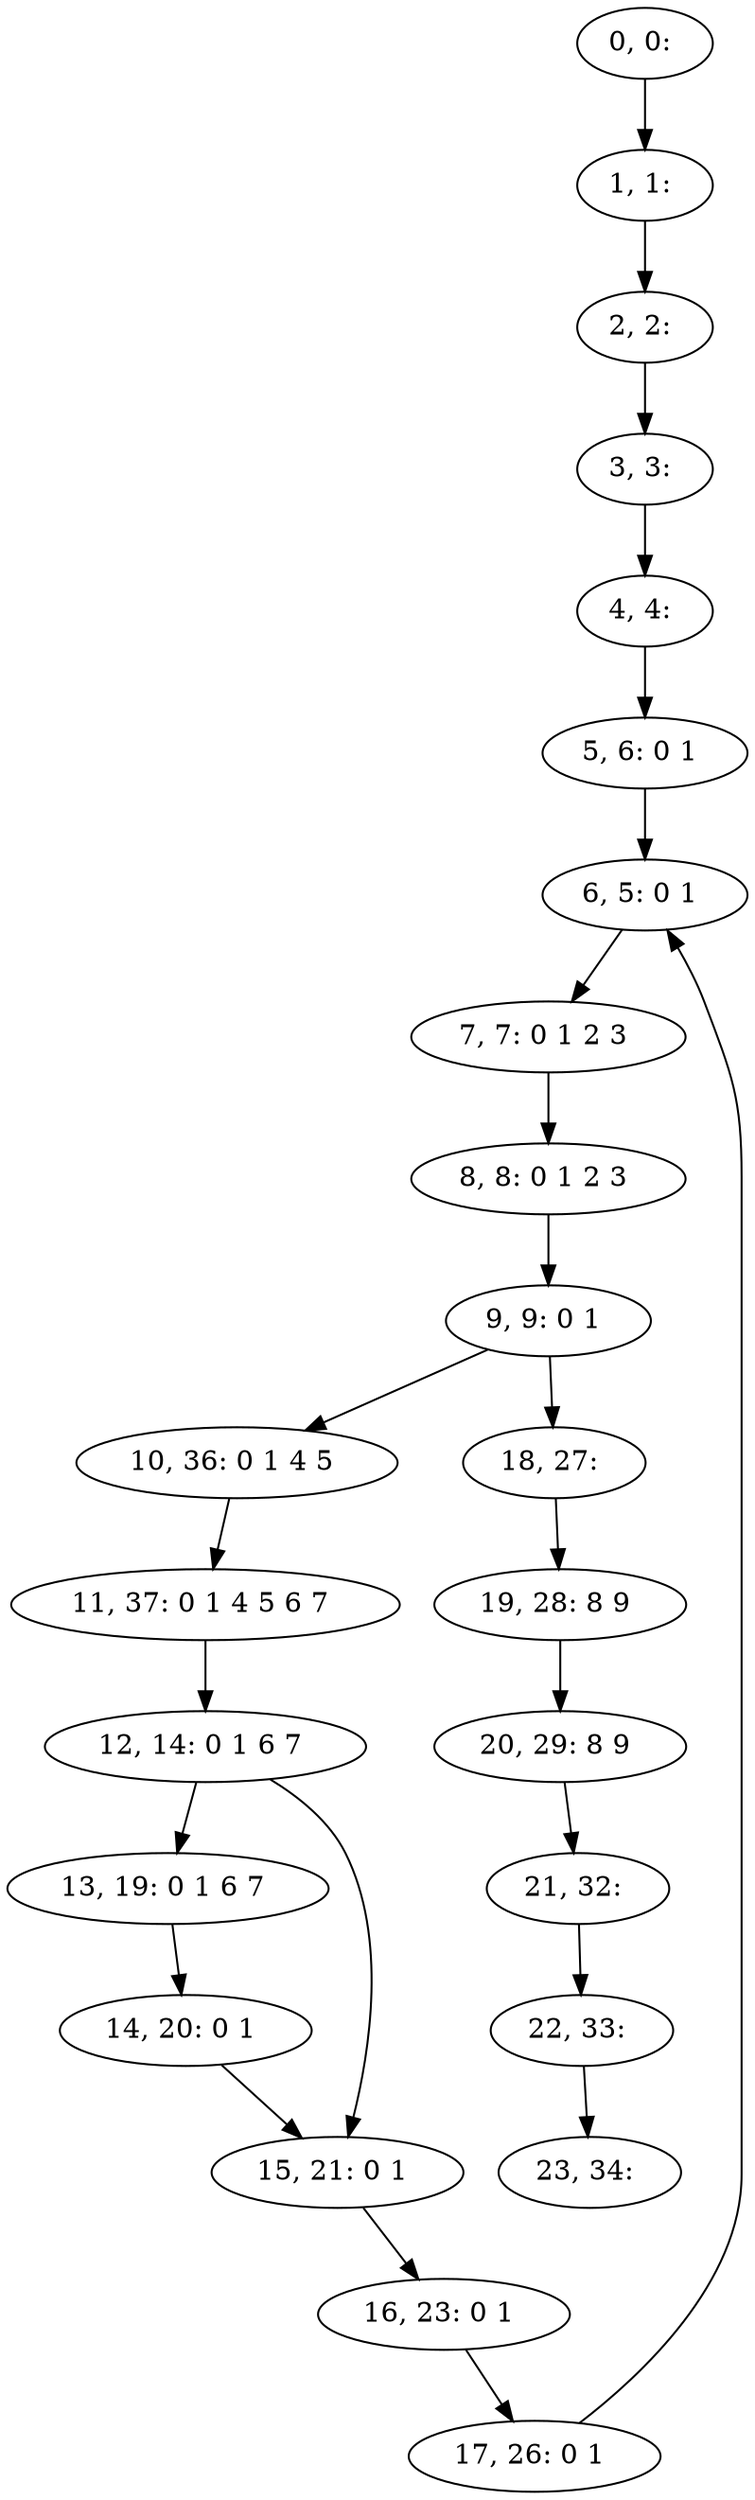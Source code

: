 digraph G {
0[label="0, 0: "];
1[label="1, 1: "];
2[label="2, 2: "];
3[label="3, 3: "];
4[label="4, 4: "];
5[label="5, 6: 0 1 "];
6[label="6, 5: 0 1 "];
7[label="7, 7: 0 1 2 3 "];
8[label="8, 8: 0 1 2 3 "];
9[label="9, 9: 0 1 "];
10[label="10, 36: 0 1 4 5 "];
11[label="11, 37: 0 1 4 5 6 7 "];
12[label="12, 14: 0 1 6 7 "];
13[label="13, 19: 0 1 6 7 "];
14[label="14, 20: 0 1 "];
15[label="15, 21: 0 1 "];
16[label="16, 23: 0 1 "];
17[label="17, 26: 0 1 "];
18[label="18, 27: "];
19[label="19, 28: 8 9 "];
20[label="20, 29: 8 9 "];
21[label="21, 32: "];
22[label="22, 33: "];
23[label="23, 34: "];
0->1 ;
1->2 ;
2->3 ;
3->4 ;
4->5 ;
5->6 ;
6->7 ;
7->8 ;
8->9 ;
9->10 ;
9->18 ;
10->11 ;
11->12 ;
12->13 ;
12->15 ;
13->14 ;
14->15 ;
15->16 ;
16->17 ;
17->6 ;
18->19 ;
19->20 ;
20->21 ;
21->22 ;
22->23 ;
}
